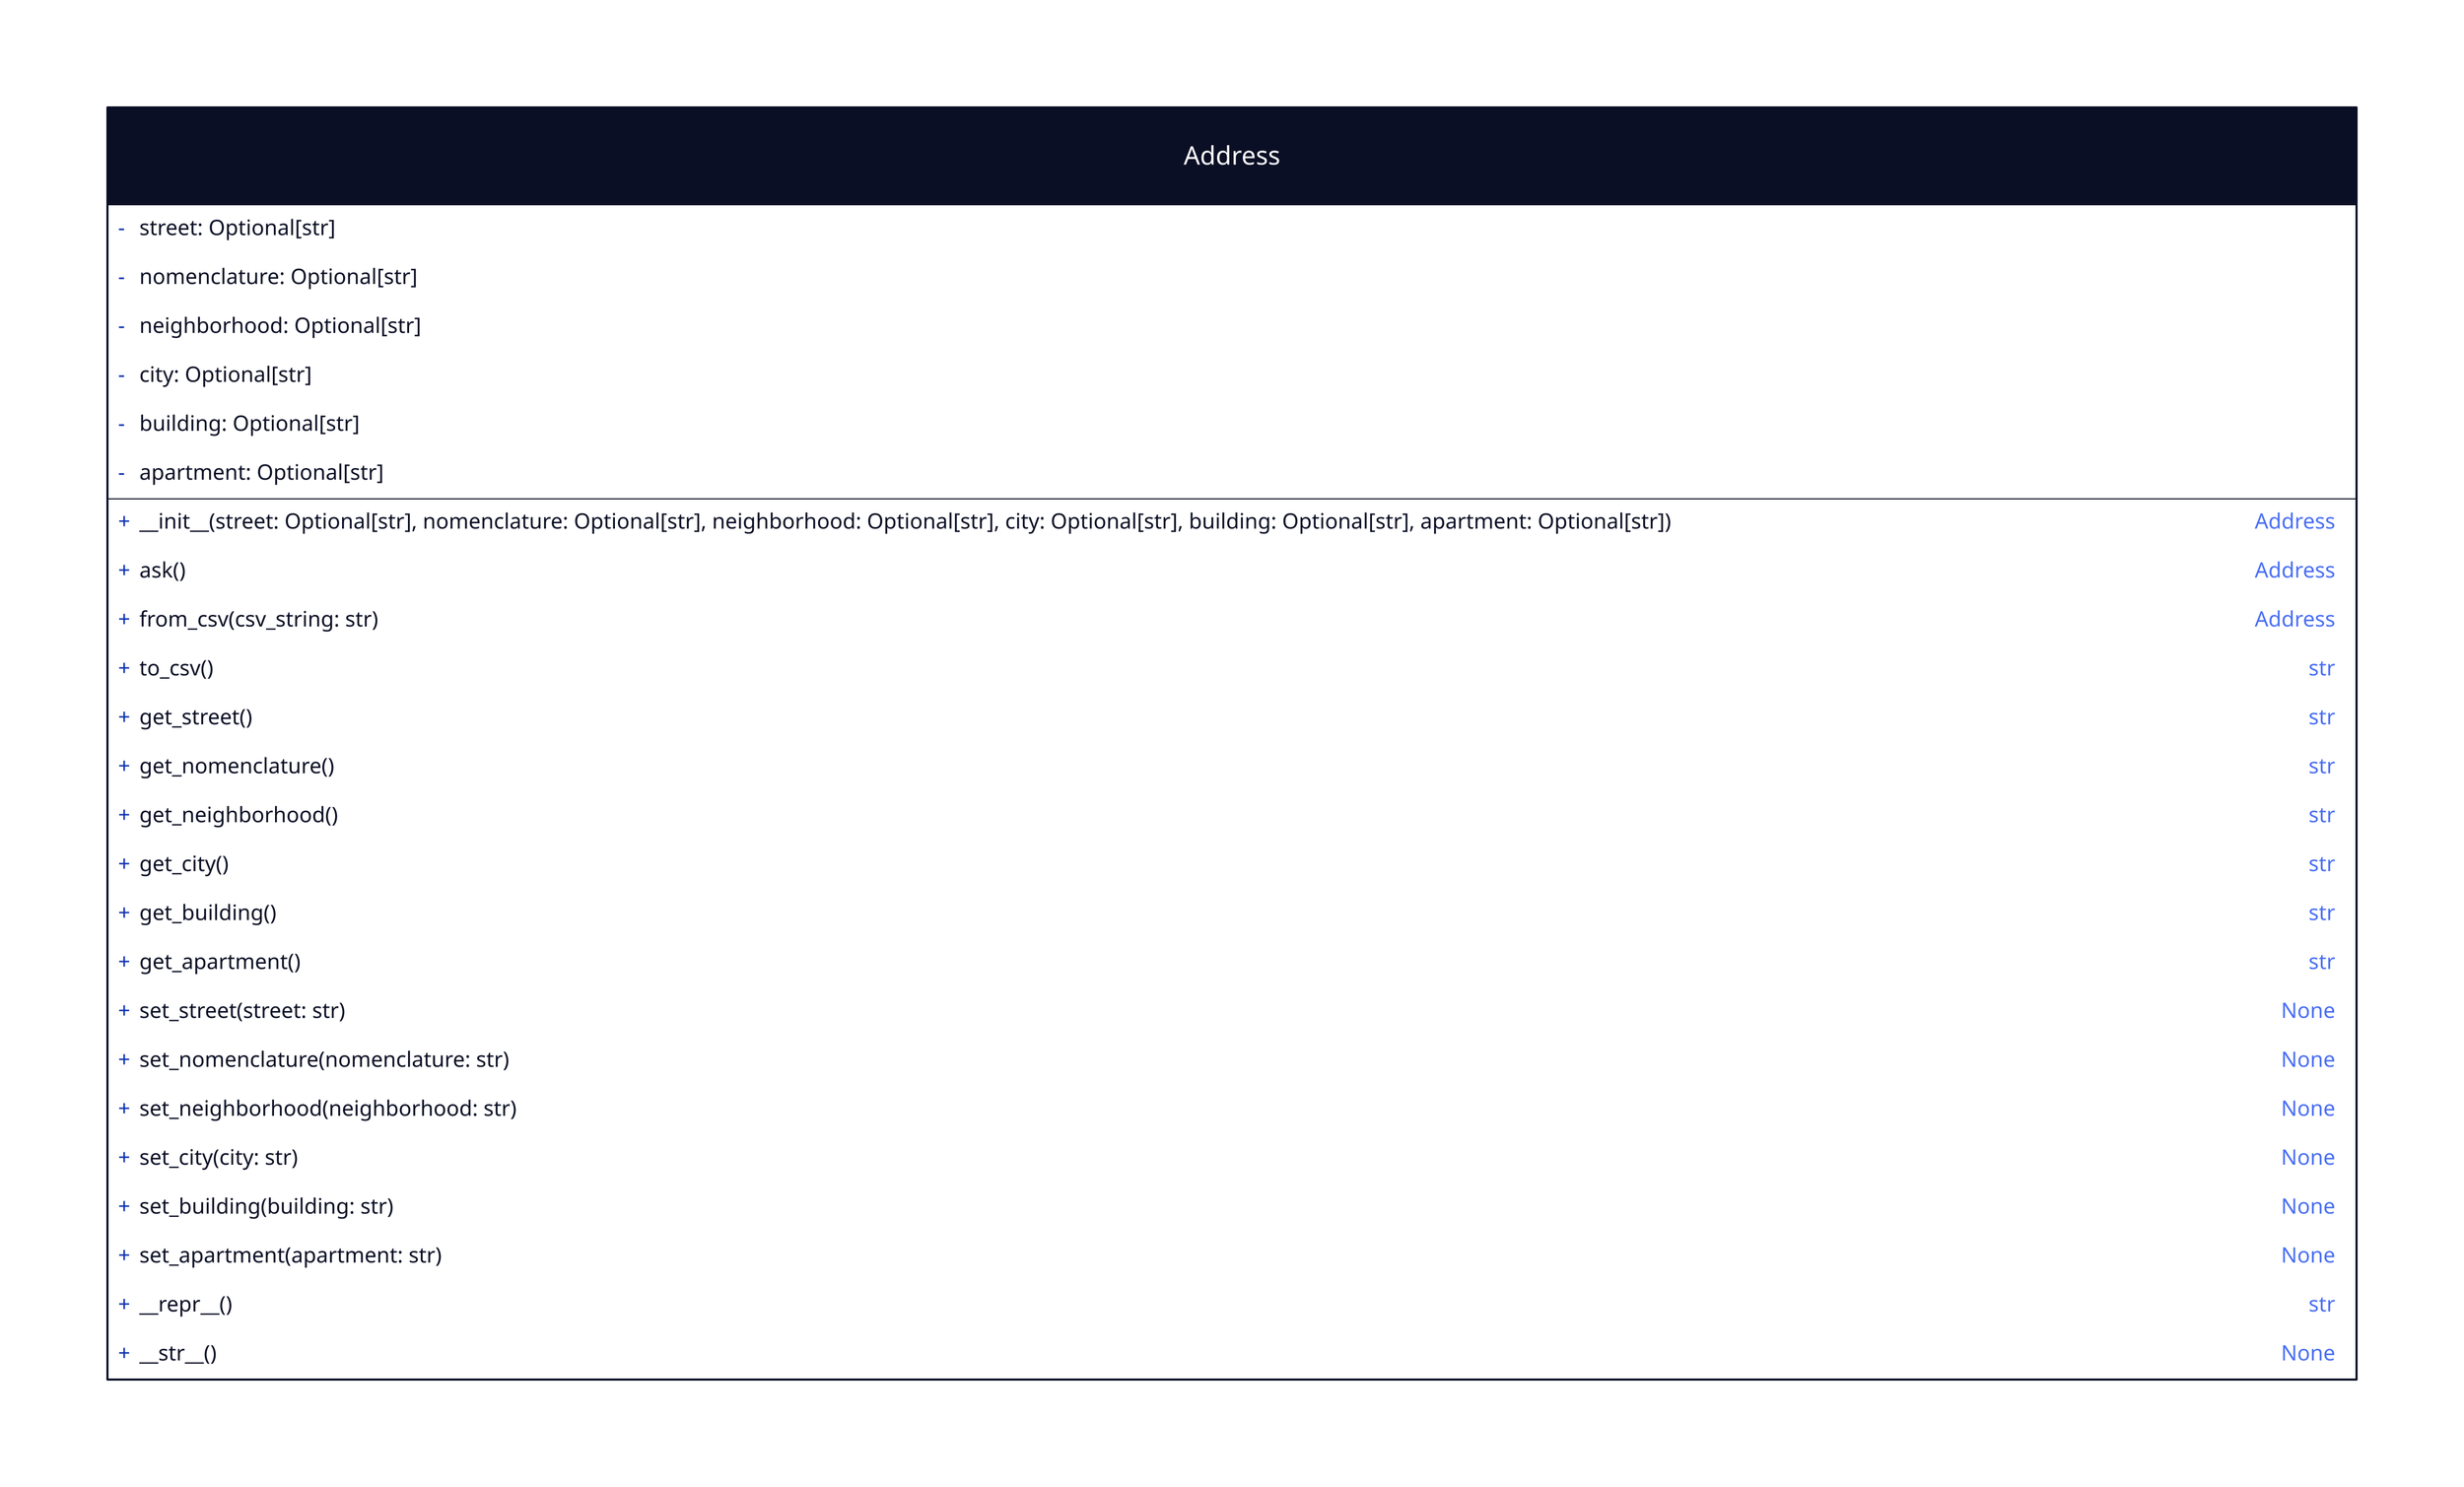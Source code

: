 Address: {
  shape: class

  -street\: Optional\[str\]
  -nomenclature\: Optional\[str\]
  -neighborhood\: Optional\[str\]
  -city\: Optional\[str\]
  -building\: Optional\[str\]
  -apartment\: Optional\[str\]

  +__init__(street\: Optional\[str\], nomenclature\: Optional\[str\], neighborhood\: Optional\[str\], city\: Optional\[str\], building\: Optional\[str\], apartment\: Optional\[str\]): Address
  +ask(): Address

  +from_csv(csv_string\: str): Address
  +to_csv(): str

  +get_street(): str
  +get_nomenclature(): str
  +get_neighborhood(): str
  +get_city(): str
  +get_building(): str
  +get_apartment(): str

  +set_street(street\: str): None
  +set_nomenclature(nomenclature\: str): None
  +set_neighborhood(neighborhood\: str): None
  +set_city(city\: str): None
  +set_building(building\: str): None
  +set_apartment(apartment\: str): None

  __repr__(): str
  __str__(): None
}